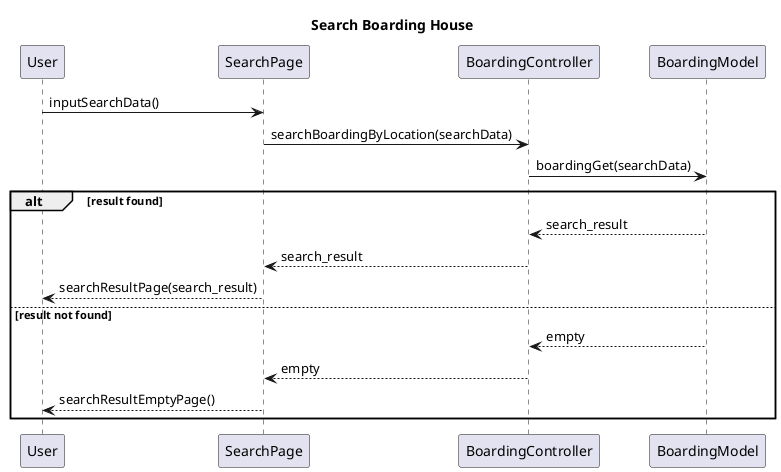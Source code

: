 @startuml
title Search Boarding House
User -> SearchPage: inputSearchData()
SearchPage -> BoardingController: searchBoardingByLocation(searchData)
BoardingController -> BoardingModel: boardingGet(searchData)
alt result found
    BoardingController <-- BoardingModel: search_result
    SearchPage <-- BoardingController: search_result
    User <-- SearchPage: searchResultPage(search_result)
else result not found
    BoardingController <-- BoardingModel: empty
    SearchPage <-- BoardingController: empty
    User <-- SearchPage: searchResultEmptyPage()
end
@enduml

